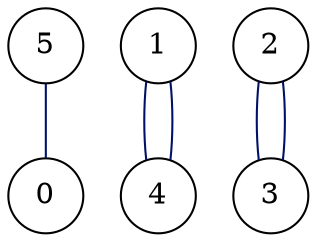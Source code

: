 graph G {
  spline=true;
  0 [pos="0.000000,0.000000", shape=circle, ];
  1 [pos="1.000000,1.000000", shape=circle, ];
  2 [pos="2.000000,1.000000", shape=circle, ];
  3 [pos="3.000000,1.000000", shape=circle, ];
  4 [pos="4.000000,1.000000", shape=circle, ];
  5 [pos="5.000000,1.000000", shape=circle, ];
  
  
  1 -- 4 [color="#001267", label="", ];
  2 -- 3 [color="#001267", label="", ];
  3 -- 2 [color="#001267", label="", ];
  4 -- 1 [color="#001267", label="", ];
  5 -- 0 [color="#001267", label="", ];
  
  }
